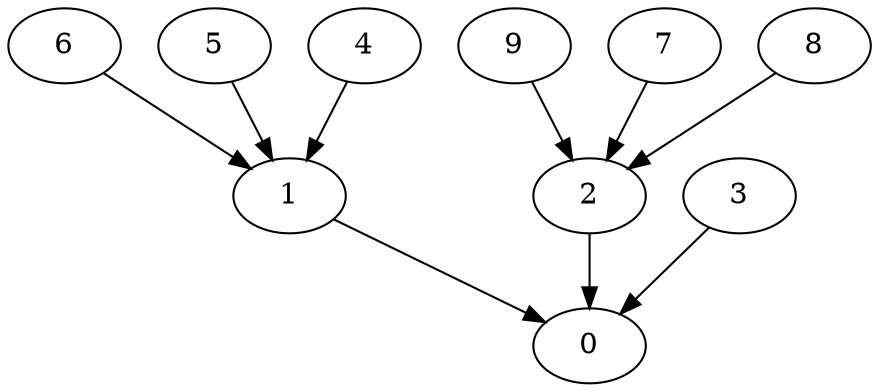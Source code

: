 digraph "InTree-Balanced-MaxBf-3_Nodes_10_CCR_0.10_WeightType_Random#1" {
	0 [Weight=69, Start=143, Processor=2];
	1 [Weight=79, Start=64, Processor=2];
	2 [Weight=29, Start=108, Processor=1];
	9 [Weight=29, Start=59, Processor=3];
	7 [Weight=59, Start=49, Processor=1];
	6 [Weight=59, Start=0, Processor=3];
	5 [Weight=59, Start=0, Processor=2];
	4 [Weight=49, Start=0, Processor=1];
	3 [Weight=88, Start=39, Processor=0];
	8 [Weight=39, Start=0, Processor=0];
	1 -> 0 [Weight=7];
	2 -> 0 [Weight=4];
	3 -> 0 [Weight=9];
	4 -> 1 [Weight=7];
	5 -> 1 [Weight=7];
	6 -> 1 [Weight=5];
	7 -> 2 [Weight=2];
	8 -> 2 [Weight=6];
	9 -> 2 [Weight=9];
}